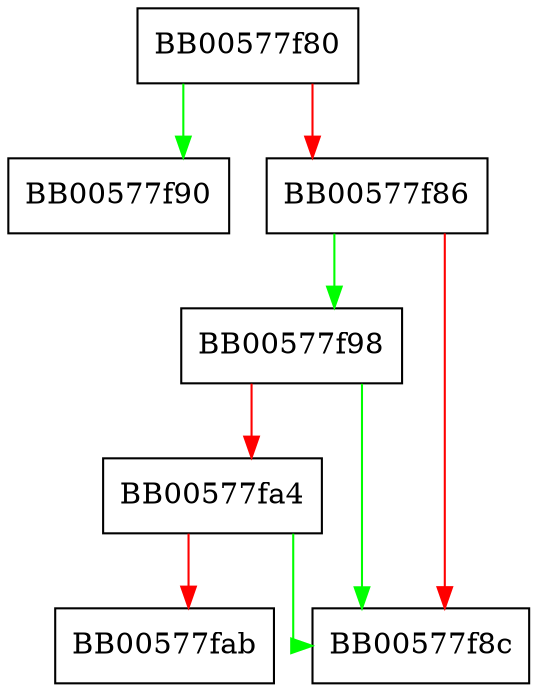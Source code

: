digraph SCT_signature_is_complete {
  node [shape="box"];
  graph [splines=ortho];
  BB00577f80 -> BB00577f90 [color="green"];
  BB00577f80 -> BB00577f86 [color="red"];
  BB00577f86 -> BB00577f98 [color="green"];
  BB00577f86 -> BB00577f8c [color="red"];
  BB00577f98 -> BB00577f8c [color="green"];
  BB00577f98 -> BB00577fa4 [color="red"];
  BB00577fa4 -> BB00577f8c [color="green"];
  BB00577fa4 -> BB00577fab [color="red"];
}